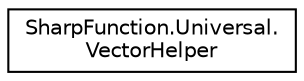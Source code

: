 digraph "Graphical Class Hierarchy"
{
 // LATEX_PDF_SIZE
  edge [fontname="Helvetica",fontsize="10",labelfontname="Helvetica",labelfontsize="10"];
  node [fontname="Helvetica",fontsize="10",shape=record];
  rankdir="LR";
  Node0 [label="SharpFunction.Universal.\lVectorHelper",height=0.2,width=0.4,color="black", fillcolor="white", style="filled",URL="$class_sharp_function_1_1_universal_1_1_vector_helper.html",tooltip="Helps for different actions with vectors and coordinates"];
}
